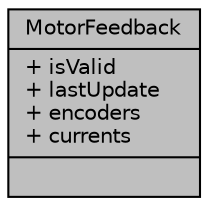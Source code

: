 digraph "MotorFeedback"
{
  edge [fontname="Helvetica",fontsize="10",labelfontname="Helvetica",labelfontsize="10"];
  node [fontname="Helvetica",fontsize="10",shape=record];
  Node1 [label="{MotorFeedback\n|+ isValid\l+ lastUpdate\l+ encoders\l+ currents\l|}",height=0.2,width=0.4,color="black", fillcolor="grey75", style="filled", fontcolor="black"];
}
